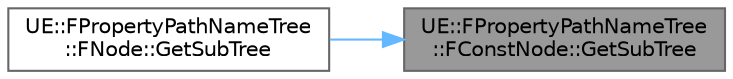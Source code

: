digraph "UE::FPropertyPathNameTree::FConstNode::GetSubTree"
{
 // INTERACTIVE_SVG=YES
 // LATEX_PDF_SIZE
  bgcolor="transparent";
  edge [fontname=Helvetica,fontsize=10,labelfontname=Helvetica,labelfontsize=10];
  node [fontname=Helvetica,fontsize=10,shape=box,height=0.2,width=0.4];
  rankdir="RL";
  Node1 [id="Node000001",label="UE::FPropertyPathNameTree\l::FConstNode::GetSubTree",height=0.2,width=0.4,color="gray40", fillcolor="grey60", style="filled", fontcolor="black",tooltip=" "];
  Node1 -> Node2 [id="edge1_Node000001_Node000002",dir="back",color="steelblue1",style="solid",tooltip=" "];
  Node2 [id="Node000002",label="UE::FPropertyPathNameTree\l::FNode::GetSubTree",height=0.2,width=0.4,color="grey40", fillcolor="white", style="filled",URL="$d3/db7/structUE_1_1FPropertyPathNameTree_1_1FNode.html#a9c924b02a084c7607550de6f82b7e3fe",tooltip=" "];
}
